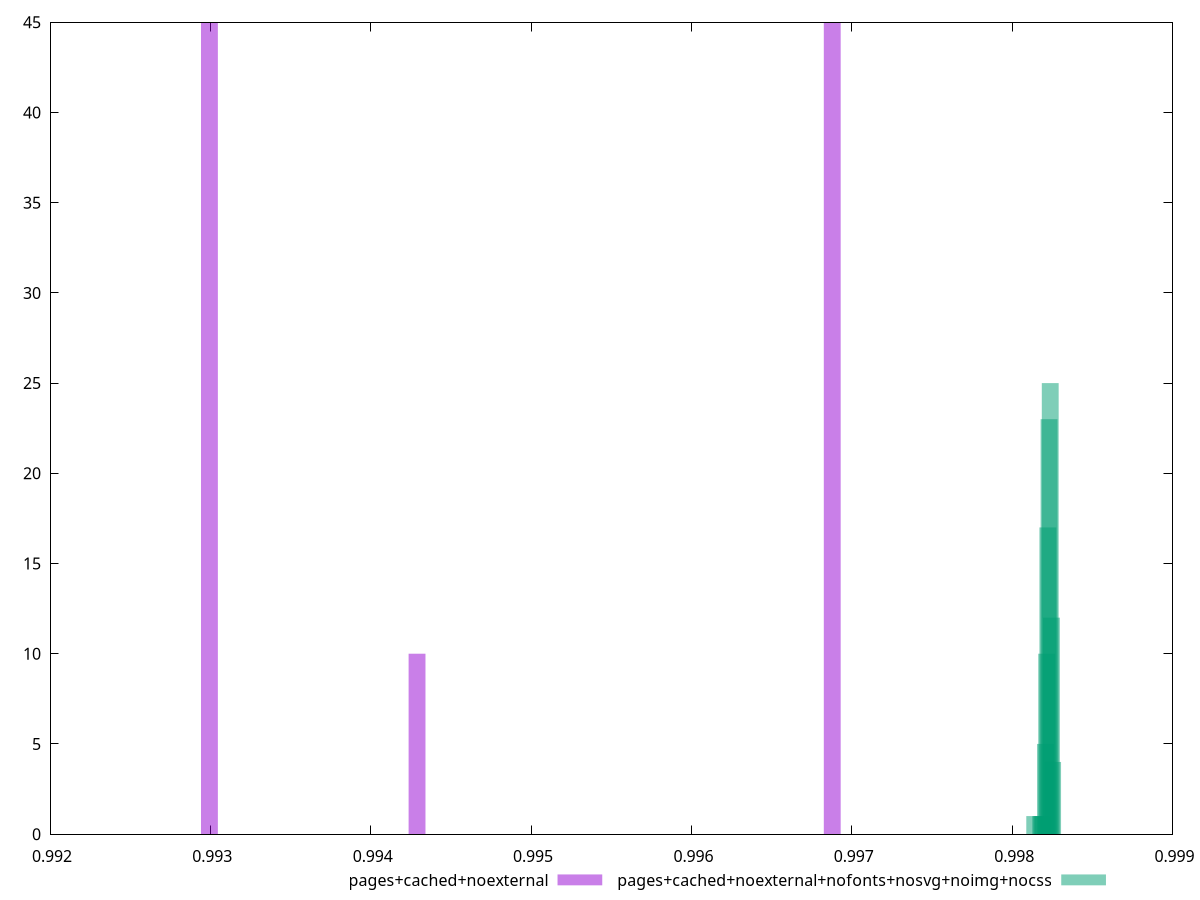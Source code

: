 $_pagesCachedNoexternal <<EOF
0.9968781518956439 45
0.9929942110441025 45
0.9942888579946163 10
EOF
$_pagesCachedNoexternalNofontsNosvgNoimgNocss <<EOF
0.99823754354581 25
0.998230104559719 23
0.9982077876014461 5
0.998215226587537 10
0.998222665573628 17
0.9982449825319009 12
0.9981929096292642 1
0.9981780316570823 1
0.9981408367266275 1
0.9982524215179919 4
0.9981854706431732 1
EOF
set key outside below
set terminal pngcairo
set output "report_00004_2020-11-02T20-21-41.718Z/first-cpu-idle/first-cpu-idle_pages+cached+noexternal_pages+cached+noexternal+nofonts+nosvg+noimg+nocss+hist.png"
set boxwidth 0.00010516420947778826
set style fill transparent solid 0.5 noborder
set yrange [0:45]
plot $_pagesCachedNoexternal title "pages+cached+noexternal" with boxes ,$_pagesCachedNoexternalNofontsNosvgNoimgNocss title "pages+cached+noexternal+nofonts+nosvg+noimg+nocss" with boxes ,